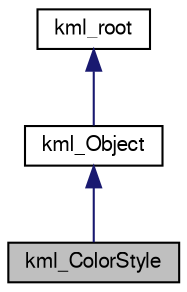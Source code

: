 digraph G
{
  bgcolor="transparent";
  edge [fontname="FreeSans",fontsize=10,labelfontname="FreeSans",labelfontsize=10];
  node [fontname="FreeSans",fontsize=10,shape=record];
  Node1 [label="kml_ColorStyle",height=0.2,width=0.4,color="black", fillcolor="grey75", style="filled" fontcolor="black"];
  Node2 -> Node1 [dir=back,color="midnightblue",fontsize=10,style="solid",fontname="FreeSans"];
  Node2 [label="kml_Object",height=0.2,width=0.4,color="black",URL="$classkml__Object.html"];
  Node3 -> Node2 [dir=back,color="midnightblue",fontsize=10,style="solid",fontname="FreeSans"];
  Node3 [label="kml_root",height=0.2,width=0.4,color="black",URL="$classkml__root.html",tooltip="hello dsqdqsd sdqsdsqd"];
}
